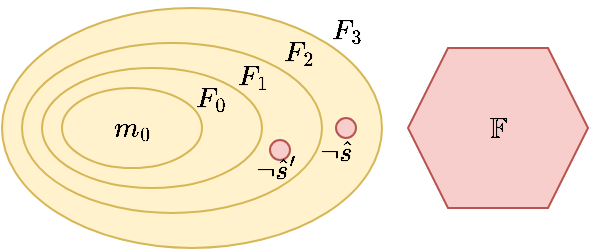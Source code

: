 <mxfile version="17.2.4" type="github">
  <diagram id="PWO9uiSib6GvzhB4MzN3" name="Page-1">
    <mxGraphModel dx="557" dy="311" grid="1" gridSize="10" guides="1" tooltips="1" connect="1" arrows="1" fold="1" page="1" pageScale="1" pageWidth="850" pageHeight="1100" math="1" shadow="0">
      <root>
        <mxCell id="0" />
        <mxCell id="1" parent="0" />
        <mxCell id="o9mvdOSmBcORoY-lxWtW-1" value="" style="ellipse;whiteSpace=wrap;html=1;fillColor=#fff2cc;strokeColor=#d6b656;" parent="1" vertex="1">
          <mxGeometry x="240" y="360" width="190" height="120" as="geometry" />
        </mxCell>
        <mxCell id="o9mvdOSmBcORoY-lxWtW-10" value="" style="ellipse;whiteSpace=wrap;html=1;fillColor=#fff2cc;strokeColor=#d6b656;" parent="1" vertex="1">
          <mxGeometry x="250" y="377.5" width="150" height="85" as="geometry" />
        </mxCell>
        <mxCell id="o9mvdOSmBcORoY-lxWtW-12" value="" style="ellipse;whiteSpace=wrap;html=1;fillColor=#fff2cc;strokeColor=#d6b656;" parent="1" vertex="1">
          <mxGeometry x="260" y="390" width="110" height="60" as="geometry" />
        </mxCell>
        <mxCell id="o9mvdOSmBcORoY-lxWtW-13" value="" style="ellipse;whiteSpace=wrap;html=1;fillColor=#fff2cc;strokeColor=#d6b656;" parent="1" vertex="1">
          <mxGeometry x="270" y="400" width="70" height="40" as="geometry" />
        </mxCell>
        <mxCell id="o9mvdOSmBcORoY-lxWtW-15" value="$$m_0$$" style="text;html=1;strokeColor=none;fillColor=none;align=center;verticalAlign=middle;whiteSpace=wrap;rounded=0;" parent="1" vertex="1">
          <mxGeometry x="275" y="405" width="60" height="30" as="geometry" />
        </mxCell>
        <mxCell id="o9mvdOSmBcORoY-lxWtW-16" value="$$F_1$$" style="text;html=1;strokeColor=none;fillColor=none;align=center;verticalAlign=middle;whiteSpace=wrap;rounded=0;" parent="1" vertex="1">
          <mxGeometry x="336" y="378.5" width="60" height="30" as="geometry" />
        </mxCell>
        <mxCell id="o9mvdOSmBcORoY-lxWtW-17" value="$$F_2$$" style="text;html=1;strokeColor=none;fillColor=none;align=center;verticalAlign=middle;whiteSpace=wrap;rounded=0;" parent="1" vertex="1">
          <mxGeometry x="359" y="367" width="60" height="30" as="geometry" />
        </mxCell>
        <mxCell id="o9mvdOSmBcORoY-lxWtW-19" value="$$F_3$$" style="text;html=1;strokeColor=none;fillColor=none;align=center;verticalAlign=middle;whiteSpace=wrap;rounded=0;" parent="1" vertex="1">
          <mxGeometry x="383" y="356" width="60" height="30" as="geometry" />
        </mxCell>
        <mxCell id="o9mvdOSmBcORoY-lxWtW-22" value="$$\neg F$$" style="text;html=1;strokeColor=none;fillColor=none;align=center;verticalAlign=middle;whiteSpace=wrap;rounded=0;" parent="1" vertex="1">
          <mxGeometry x="460" y="402.5" width="60" height="30" as="geometry" />
        </mxCell>
        <mxCell id="o9mvdOSmBcORoY-lxWtW-23" value="$$F_0$$" style="text;html=1;strokeColor=none;fillColor=none;align=center;verticalAlign=middle;whiteSpace=wrap;rounded=0;" parent="1" vertex="1">
          <mxGeometry x="315" y="390" width="60" height="30" as="geometry" />
        </mxCell>
        <mxCell id="uBf61La1Swy8j7VPyi14-1" value="" style="shape=hexagon;perimeter=hexagonPerimeter2;whiteSpace=wrap;html=1;fixedSize=1;rotation=0;fillColor=#f8cecc;strokeColor=#b85450;" vertex="1" parent="1">
          <mxGeometry x="443" y="380" width="90" height="80" as="geometry" />
        </mxCell>
        <mxCell id="uBf61La1Swy8j7VPyi14-2" value="&lt;div&gt;$$\mathbb{F}$$&lt;/div&gt;" style="text;html=1;strokeColor=none;fillColor=none;align=center;verticalAlign=middle;whiteSpace=wrap;rounded=0;" vertex="1" parent="1">
          <mxGeometry x="458" y="405" width="60" height="30" as="geometry" />
        </mxCell>
        <mxCell id="uBf61La1Swy8j7VPyi14-7" value="" style="shape=image;html=1;verticalAlign=top;verticalLabelPosition=bottom;labelBackgroundColor=#ffffff;imageAspect=0;aspect=fixed;image=https://cdn4.iconfinder.com/data/icons/essential-app-2/16/record-round-circle-dot-128.png" vertex="1" parent="1">
          <mxGeometry x="409" y="416" width="8" height="8" as="geometry" />
        </mxCell>
        <mxCell id="uBf61La1Swy8j7VPyi14-8" value="" style="shape=image;html=1;verticalAlign=top;verticalLabelPosition=bottom;labelBackgroundColor=#ffffff;imageAspect=0;aspect=fixed;image=https://cdn4.iconfinder.com/data/icons/essential-app-2/16/record-round-circle-dot-128.png" vertex="1" parent="1">
          <mxGeometry x="375" y="427" width="8" height="8" as="geometry" />
        </mxCell>
        <mxCell id="uBf61La1Swy8j7VPyi14-19" value="" style="ellipse;whiteSpace=wrap;html=1;fillColor=#f8cecc;strokeColor=#b85450;" vertex="1" parent="1">
          <mxGeometry x="374" y="426" width="10" height="10" as="geometry" />
        </mxCell>
        <mxCell id="uBf61La1Swy8j7VPyi14-20" value="" style="ellipse;whiteSpace=wrap;html=1;fillColor=#f8cecc;strokeColor=#b85450;" vertex="1" parent="1">
          <mxGeometry x="407" y="415" width="10" height="10" as="geometry" />
        </mxCell>
        <mxCell id="uBf61La1Swy8j7VPyi14-22" value="&lt;div&gt;$$\neg \hat{s}$$&lt;/div&gt;" style="text;html=1;align=center;verticalAlign=middle;whiteSpace=wrap;rounded=0;" vertex="1" parent="1">
          <mxGeometry x="377" y="417" width="60" height="30" as="geometry" />
        </mxCell>
        <mxCell id="uBf61La1Swy8j7VPyi14-23" value="$$\neg\hat{s}&#39;$$" style="text;html=1;strokeColor=none;fillColor=none;align=center;verticalAlign=middle;whiteSpace=wrap;rounded=0;" vertex="1" parent="1">
          <mxGeometry x="347" y="426" width="60" height="30" as="geometry" />
        </mxCell>
      </root>
    </mxGraphModel>
  </diagram>
</mxfile>
